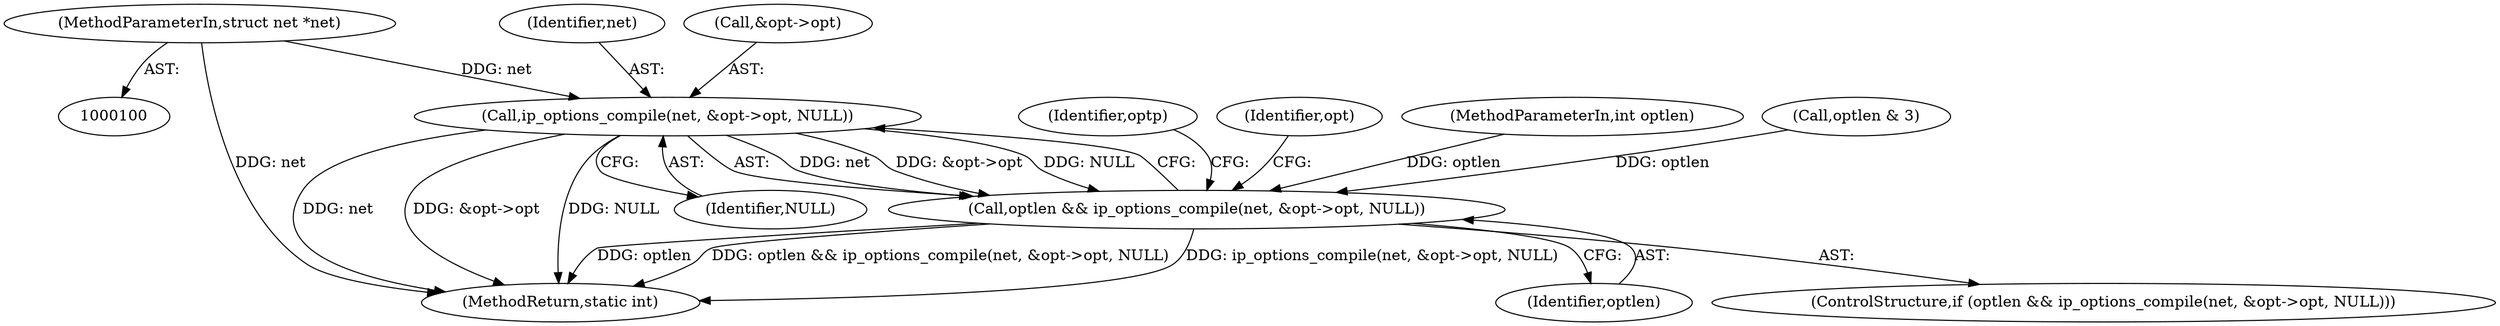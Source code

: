 digraph "0_linux_f6d8bd051c391c1c0458a30b2a7abcd939329259_19@pointer" {
"1000101" [label="(MethodParameterIn,struct net *net)"];
"1000130" [label="(Call,ip_options_compile(net, &opt->opt, NULL))"];
"1000128" [label="(Call,optlen && ip_options_compile(net, &opt->opt, NULL))"];
"1000131" [label="(Identifier,net)"];
"1000145" [label="(Identifier,optp)"];
"1000139" [label="(Identifier,opt)"];
"1000129" [label="(Identifier,optlen)"];
"1000152" [label="(MethodReturn,static int)"];
"1000136" [label="(Identifier,NULL)"];
"1000132" [label="(Call,&opt->opt)"];
"1000101" [label="(MethodParameterIn,struct net *net)"];
"1000127" [label="(ControlStructure,if (optlen && ip_options_compile(net, &opt->opt, NULL)))"];
"1000130" [label="(Call,ip_options_compile(net, &opt->opt, NULL))"];
"1000128" [label="(Call,optlen && ip_options_compile(net, &opt->opt, NULL))"];
"1000104" [label="(MethodParameterIn,int optlen)"];
"1000107" [label="(Call,optlen & 3)"];
"1000101" -> "1000100"  [label="AST: "];
"1000101" -> "1000152"  [label="DDG: net"];
"1000101" -> "1000130"  [label="DDG: net"];
"1000130" -> "1000128"  [label="AST: "];
"1000130" -> "1000136"  [label="CFG: "];
"1000131" -> "1000130"  [label="AST: "];
"1000132" -> "1000130"  [label="AST: "];
"1000136" -> "1000130"  [label="AST: "];
"1000128" -> "1000130"  [label="CFG: "];
"1000130" -> "1000152"  [label="DDG: net"];
"1000130" -> "1000152"  [label="DDG: &opt->opt"];
"1000130" -> "1000152"  [label="DDG: NULL"];
"1000130" -> "1000128"  [label="DDG: net"];
"1000130" -> "1000128"  [label="DDG: &opt->opt"];
"1000130" -> "1000128"  [label="DDG: NULL"];
"1000128" -> "1000127"  [label="AST: "];
"1000128" -> "1000129"  [label="CFG: "];
"1000129" -> "1000128"  [label="AST: "];
"1000139" -> "1000128"  [label="CFG: "];
"1000145" -> "1000128"  [label="CFG: "];
"1000128" -> "1000152"  [label="DDG: ip_options_compile(net, &opt->opt, NULL)"];
"1000128" -> "1000152"  [label="DDG: optlen"];
"1000128" -> "1000152"  [label="DDG: optlen && ip_options_compile(net, &opt->opt, NULL)"];
"1000104" -> "1000128"  [label="DDG: optlen"];
"1000107" -> "1000128"  [label="DDG: optlen"];
}
